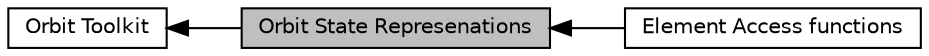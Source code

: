 digraph "Orbit State Represenations"
{
  edge [fontname="Helvetica",fontsize="10",labelfontname="Helvetica",labelfontsize="10"];
  node [fontname="Helvetica",fontsize="10",shape=box];
  rankdir=LR;
  Node1 [label="Orbit State Represenations",height=0.2,width=0.4,color="black", fillcolor="grey75", style="filled", fontcolor="black",tooltip="The orbit state representations are the various ways of storing a trajectory of an object in 3-dimens..."];
  Node2 [label="Orbit Toolkit",height=0.2,width=0.4,color="black", fillcolor="white", style="filled",URL="$group__OrbitToolkit.html",tooltip=" "];
  Node3 [label="Element Access functions",height=0.2,width=0.4,color="black", fillcolor="white", style="filled",URL="$group__ElementAccessFunctions.html",tooltip="Functions to access the specific elements of the Keplerian Orbital Elements."];
  Node2->Node1 [shape=plaintext, dir="back", style="solid"];
  Node1->Node3 [shape=plaintext, dir="back", style="solid"];
}
